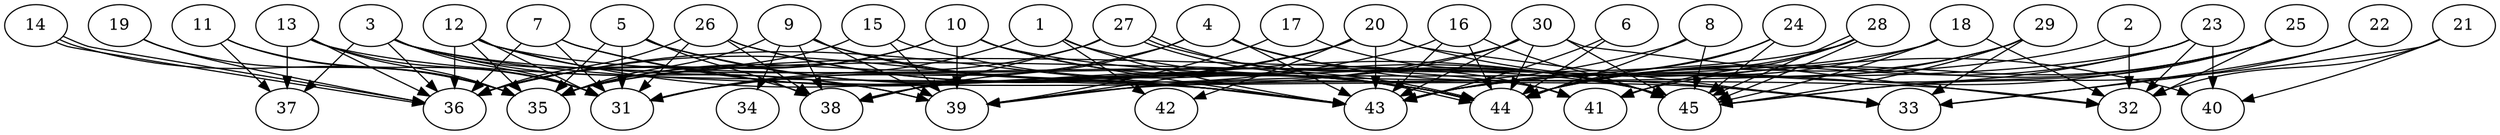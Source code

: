 // DAG automatically generated by daggen at Thu Oct  3 14:07:24 2019
// ./daggen --dot -n 45 --ccr 0.3 --fat 0.9 --regular 0.9 --density 0.6 --mindata 5242880 --maxdata 52428800 
digraph G {
  1 [size="85790720", alpha="0.07", expect_size="25737216"] 
  1 -> 31 [size ="25737216"]
  1 -> 42 [size ="25737216"]
  1 -> 43 [size ="25737216"]
  1 -> 45 [size ="25737216"]
  2 [size="54893227", alpha="0.10", expect_size="16467968"] 
  2 -> 32 [size ="16467968"]
  2 -> 39 [size ="16467968"]
  3 [size="84435627", alpha="0.02", expect_size="25330688"] 
  3 -> 31 [size ="25330688"]
  3 -> 33 [size ="25330688"]
  3 -> 36 [size ="25330688"]
  3 -> 37 [size ="25330688"]
  3 -> 38 [size ="25330688"]
  3 -> 39 [size ="25330688"]
  3 -> 41 [size ="25330688"]
  4 [size="37806080", alpha="0.03", expect_size="11341824"] 
  4 -> 31 [size ="11341824"]
  4 -> 33 [size ="11341824"]
  4 -> 38 [size ="11341824"]
  4 -> 41 [size ="11341824"]
  4 -> 43 [size ="11341824"]
  5 [size="19339947", alpha="0.14", expect_size="5801984"] 
  5 -> 31 [size ="5801984"]
  5 -> 35 [size ="5801984"]
  5 -> 38 [size ="5801984"]
  5 -> 43 [size ="5801984"]
  5 -> 44 [size ="5801984"]
  6 [size="53394773", alpha="0.12", expect_size="16018432"] 
  6 -> 43 [size ="16018432"]
  6 -> 44 [size ="16018432"]
  7 [size="96245760", alpha="0.03", expect_size="28873728"] 
  7 -> 31 [size ="28873728"]
  7 -> 36 [size ="28873728"]
  7 -> 43 [size ="28873728"]
  7 -> 44 [size ="28873728"]
  8 [size="74427733", alpha="0.14", expect_size="22328320"] 
  8 -> 39 [size ="22328320"]
  8 -> 44 [size ="22328320"]
  8 -> 45 [size ="22328320"]
  9 [size="29269333", alpha="0.07", expect_size="8780800"] 
  9 -> 34 [size ="8780800"]
  9 -> 35 [size ="8780800"]
  9 -> 38 [size ="8780800"]
  9 -> 39 [size ="8780800"]
  9 -> 43 [size ="8780800"]
  9 -> 44 [size ="8780800"]
  10 [size="20384427", alpha="0.20", expect_size="6115328"] 
  10 -> 32 [size ="6115328"]
  10 -> 35 [size ="6115328"]
  10 -> 36 [size ="6115328"]
  10 -> 39 [size ="6115328"]
  10 -> 43 [size ="6115328"]
  10 -> 44 [size ="6115328"]
  11 [size="51674453", alpha="0.17", expect_size="15502336"] 
  11 -> 31 [size ="15502336"]
  11 -> 35 [size ="15502336"]
  11 -> 37 [size ="15502336"]
  12 [size="104318293", alpha="0.12", expect_size="31295488"] 
  12 -> 31 [size ="31295488"]
  12 -> 35 [size ="31295488"]
  12 -> 36 [size ="31295488"]
  12 -> 39 [size ="31295488"]
  12 -> 43 [size ="31295488"]
  12 -> 45 [size ="31295488"]
  13 [size="22633813", alpha="0.07", expect_size="6790144"] 
  13 -> 31 [size ="6790144"]
  13 -> 35 [size ="6790144"]
  13 -> 36 [size ="6790144"]
  13 -> 37 [size ="6790144"]
  13 -> 43 [size ="6790144"]
  14 [size="39444480", alpha="0.07", expect_size="11833344"] 
  14 -> 35 [size ="11833344"]
  14 -> 36 [size ="11833344"]
  14 -> 36 [size ="11833344"]
  15 [size="64235520", alpha="0.05", expect_size="19270656"] 
  15 -> 36 [size ="19270656"]
  15 -> 39 [size ="19270656"]
  15 -> 45 [size ="19270656"]
  16 [size="19869013", alpha="0.06", expect_size="5960704"] 
  16 -> 31 [size ="5960704"]
  16 -> 43 [size ="5960704"]
  16 -> 44 [size ="5960704"]
  16 -> 45 [size ="5960704"]
  17 [size="111110827", alpha="0.10", expect_size="33333248"] 
  17 -> 39 [size ="33333248"]
  17 -> 45 [size ="33333248"]
  18 [size="138052267", alpha="0.06", expect_size="41415680"] 
  18 -> 32 [size ="41415680"]
  18 -> 38 [size ="41415680"]
  18 -> 43 [size ="41415680"]
  18 -> 45 [size ="41415680"]
  19 [size="87985493", alpha="0.19", expect_size="26395648"] 
  19 -> 35 [size ="26395648"]
  19 -> 36 [size ="26395648"]
  20 [size="144319147", alpha="0.02", expect_size="43295744"] 
  20 -> 33 [size ="43295744"]
  20 -> 36 [size ="43295744"]
  20 -> 39 [size ="43295744"]
  20 -> 40 [size ="43295744"]
  20 -> 42 [size ="43295744"]
  20 -> 43 [size ="43295744"]
  21 [size="144179200", alpha="0.13", expect_size="43253760"] 
  21 -> 32 [size ="43253760"]
  21 -> 33 [size ="43253760"]
  21 -> 40 [size ="43253760"]
  22 [size="121180160", alpha="0.09", expect_size="36354048"] 
  22 -> 33 [size ="36354048"]
  22 -> 45 [size ="36354048"]
  23 [size="56292693", alpha="0.13", expect_size="16887808"] 
  23 -> 32 [size ="16887808"]
  23 -> 35 [size ="16887808"]
  23 -> 40 [size ="16887808"]
  23 -> 43 [size ="16887808"]
  23 -> 44 [size ="16887808"]
  24 [size="108629333", alpha="0.00", expect_size="32588800"] 
  24 -> 43 [size ="32588800"]
  24 -> 44 [size ="32588800"]
  24 -> 45 [size ="32588800"]
  25 [size="161740800", alpha="0.08", expect_size="48522240"] 
  25 -> 32 [size ="48522240"]
  25 -> 41 [size ="48522240"]
  25 -> 43 [size ="48522240"]
  25 -> 44 [size ="48522240"]
  25 -> 45 [size ="48522240"]
  26 [size="42557440", alpha="0.20", expect_size="12767232"] 
  26 -> 31 [size ="12767232"]
  26 -> 36 [size ="12767232"]
  26 -> 38 [size ="12767232"]
  26 -> 44 [size ="12767232"]
  26 -> 45 [size ="12767232"]
  27 [size="89111893", alpha="0.01", expect_size="26733568"] 
  27 -> 35 [size ="26733568"]
  27 -> 38 [size ="26733568"]
  27 -> 44 [size ="26733568"]
  27 -> 44 [size ="26733568"]
  27 -> 45 [size ="26733568"]
  28 [size="166881280", alpha="0.11", expect_size="50064384"] 
  28 -> 35 [size ="50064384"]
  28 -> 41 [size ="50064384"]
  28 -> 44 [size ="50064384"]
  28 -> 45 [size ="50064384"]
  28 -> 45 [size ="50064384"]
  29 [size="54463147", alpha="0.01", expect_size="16338944"] 
  29 -> 33 [size ="16338944"]
  29 -> 43 [size ="16338944"]
  29 -> 44 [size ="16338944"]
  29 -> 45 [size ="16338944"]
  30 [size="46322347", alpha="0.12", expect_size="13896704"] 
  30 -> 32 [size ="13896704"]
  30 -> 36 [size ="13896704"]
  30 -> 39 [size ="13896704"]
  30 -> 43 [size ="13896704"]
  30 -> 44 [size ="13896704"]
  30 -> 45 [size ="13896704"]
  31 [size="58234880", alpha="0.08", expect_size="17470464"] 
  32 [size="158515200", alpha="0.14", expect_size="47554560"] 
  33 [size="70007467", alpha="0.01", expect_size="21002240"] 
  34 [size="174250667", alpha="0.11", expect_size="52275200"] 
  35 [size="19708587", alpha="0.07", expect_size="5912576"] 
  36 [size="80110933", alpha="0.03", expect_size="24033280"] 
  37 [size="76803413", alpha="0.11", expect_size="23041024"] 
  38 [size="88555520", alpha="0.14", expect_size="26566656"] 
  39 [size="172318720", alpha="0.07", expect_size="51695616"] 
  40 [size="25320107", alpha="0.15", expect_size="7596032"] 
  41 [size="122327040", alpha="0.20", expect_size="36698112"] 
  42 [size="25678507", alpha="0.17", expect_size="7703552"] 
  43 [size="136789333", alpha="0.00", expect_size="41036800"] 
  44 [size="146244267", alpha="0.14", expect_size="43873280"] 
  45 [size="76018347", alpha="0.07", expect_size="22805504"] 
}
